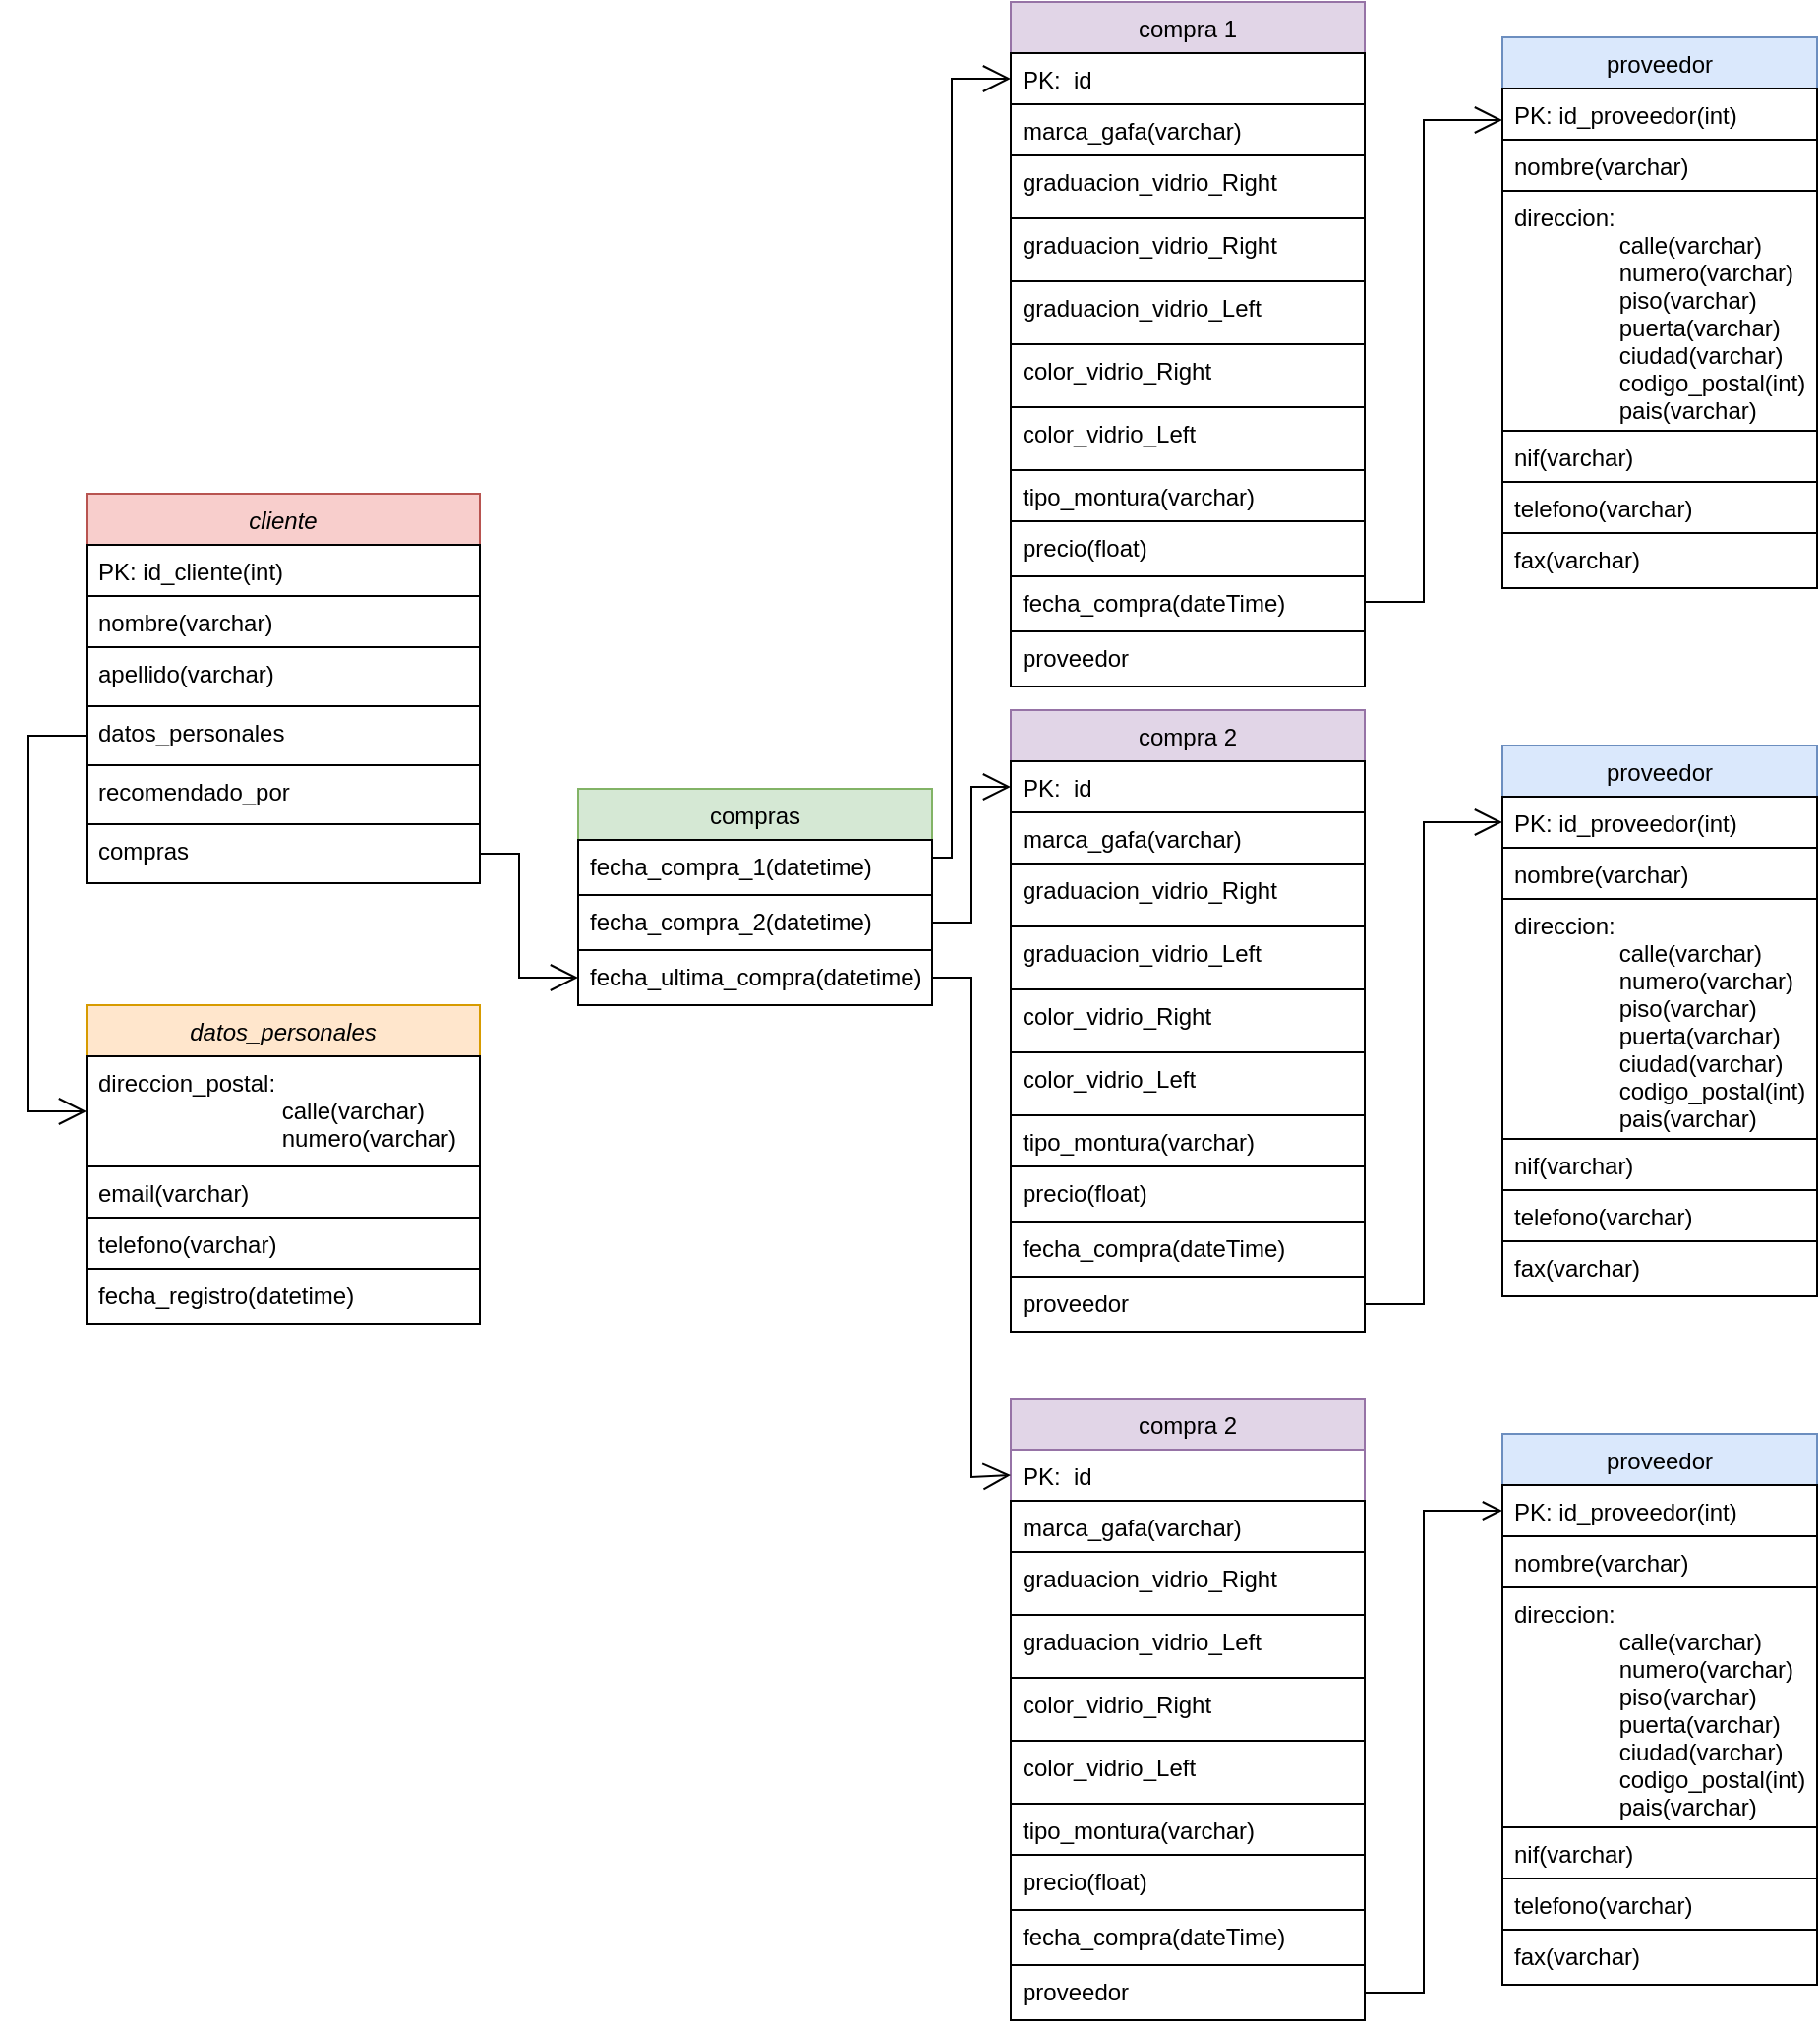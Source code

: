 <mxfile version="24.2.3" type="device">
  <diagram id="C5RBs43oDa-KdzZeNtuy" name="Page-1">
    <mxGraphModel dx="2420" dy="1790" grid="1" gridSize="10" guides="1" tooltips="1" connect="1" arrows="1" fold="1" page="1" pageScale="1" pageWidth="827" pageHeight="1169" math="0" shadow="0">
      <root>
        <mxCell id="WIyWlLk6GJQsqaUBKTNV-0" />
        <mxCell id="WIyWlLk6GJQsqaUBKTNV-1" parent="WIyWlLk6GJQsqaUBKTNV-0" />
        <mxCell id="zkfFHV4jXpPFQw0GAbJ--0" value="cliente" style="swimlane;fontStyle=2;align=center;verticalAlign=top;childLayout=stackLayout;horizontal=1;startSize=26;horizontalStack=0;resizeParent=1;resizeLast=0;collapsible=1;marginBottom=0;rounded=0;shadow=0;strokeWidth=1;fillColor=#f8cecc;strokeColor=#b85450;" parent="WIyWlLk6GJQsqaUBKTNV-1" vertex="1">
          <mxGeometry x="10" y="290" width="200" height="198" as="geometry">
            <mxRectangle x="230" y="140" width="160" height="26" as="alternateBounds" />
          </mxGeometry>
        </mxCell>
        <mxCell id="zkfFHV4jXpPFQw0GAbJ--1" value="PK: id_cliente(int)" style="text;align=left;verticalAlign=top;spacingLeft=4;spacingRight=4;overflow=hidden;rotatable=0;points=[[0,0.5],[1,0.5]];portConstraint=eastwest;strokeColor=default;" parent="zkfFHV4jXpPFQw0GAbJ--0" vertex="1">
          <mxGeometry y="26" width="200" height="26" as="geometry" />
        </mxCell>
        <mxCell id="zkfFHV4jXpPFQw0GAbJ--2" value="nombre(varchar)" style="text;align=left;verticalAlign=top;spacingLeft=4;spacingRight=4;overflow=hidden;rotatable=0;points=[[0,0.5],[1,0.5]];portConstraint=eastwest;rounded=0;shadow=0;html=0;strokeColor=default;" parent="zkfFHV4jXpPFQw0GAbJ--0" vertex="1">
          <mxGeometry y="52" width="200" height="26" as="geometry" />
        </mxCell>
        <mxCell id="zkfFHV4jXpPFQw0GAbJ--3" value="apellido(varchar)" style="text;align=left;verticalAlign=top;spacingLeft=4;spacingRight=4;overflow=hidden;rotatable=0;points=[[0,0.5],[1,0.5]];portConstraint=eastwest;rounded=0;shadow=0;html=0;strokeColor=default;" parent="zkfFHV4jXpPFQw0GAbJ--0" vertex="1">
          <mxGeometry y="78" width="200" height="30" as="geometry" />
        </mxCell>
        <mxCell id="oPwAbHfY-zF33Y3ECF8e-53" value="datos_personales" style="text;align=left;verticalAlign=top;spacingLeft=4;spacingRight=4;overflow=hidden;rotatable=0;points=[[0,0.5],[1,0.5]];portConstraint=eastwest;rounded=0;shadow=0;html=0;strokeColor=default;" vertex="1" parent="zkfFHV4jXpPFQw0GAbJ--0">
          <mxGeometry y="108" width="200" height="30" as="geometry" />
        </mxCell>
        <mxCell id="oPwAbHfY-zF33Y3ECF8e-63" value="recomendado_por" style="text;align=left;verticalAlign=top;spacingLeft=4;spacingRight=4;overflow=hidden;rotatable=0;points=[[0,0.5],[1,0.5]];portConstraint=eastwest;rounded=0;shadow=0;html=0;strokeColor=default;" vertex="1" parent="zkfFHV4jXpPFQw0GAbJ--0">
          <mxGeometry y="138" width="200" height="30" as="geometry" />
        </mxCell>
        <mxCell id="oPwAbHfY-zF33Y3ECF8e-64" value="compras" style="text;align=left;verticalAlign=top;spacingLeft=4;spacingRight=4;overflow=hidden;rotatable=0;points=[[0,0.5],[1,0.5]];portConstraint=eastwest;rounded=0;shadow=0;html=0;strokeColor=default;" vertex="1" parent="zkfFHV4jXpPFQw0GAbJ--0">
          <mxGeometry y="168" width="200" height="30" as="geometry" />
        </mxCell>
        <mxCell id="82wqBcHYUEcF36yQEHFn-15" value="proveedor" style="swimlane;fontStyle=0;align=center;verticalAlign=top;childLayout=stackLayout;horizontal=1;startSize=26;horizontalStack=0;resizeParent=1;resizeLast=0;collapsible=1;marginBottom=0;rounded=0;shadow=0;strokeWidth=1;fillColor=#dae8fc;strokeColor=#6c8ebf;" parent="WIyWlLk6GJQsqaUBKTNV-1" vertex="1">
          <mxGeometry x="730" y="768" width="160" height="280" as="geometry">
            <mxRectangle x="550" y="140" width="160" height="26" as="alternateBounds" />
          </mxGeometry>
        </mxCell>
        <mxCell id="82wqBcHYUEcF36yQEHFn-16" value="PK: id_proveedor(int)" style="text;align=left;verticalAlign=top;spacingLeft=4;spacingRight=4;overflow=hidden;rotatable=0;points=[[0,0.5],[1,0.5]];portConstraint=eastwest;fillColor=none;strokeColor=default;" parent="82wqBcHYUEcF36yQEHFn-15" vertex="1">
          <mxGeometry y="26" width="160" height="26" as="geometry" />
        </mxCell>
        <mxCell id="82wqBcHYUEcF36yQEHFn-17" value="nombre(varchar)" style="text;align=left;verticalAlign=top;spacingLeft=4;spacingRight=4;overflow=hidden;rotatable=0;points=[[0,0.5],[1,0.5]];portConstraint=eastwest;rounded=0;shadow=0;html=0;strokeColor=default;" parent="82wqBcHYUEcF36yQEHFn-15" vertex="1">
          <mxGeometry y="52" width="160" height="26" as="geometry" />
        </mxCell>
        <mxCell id="82wqBcHYUEcF36yQEHFn-18" value="direccion:&#xa;                calle(varchar)&#xa;                numero(varchar)&#xa;                piso(varchar)                &#xa;                puerta(varchar)&#xa;                ciudad(varchar)&#xa;                codigo_postal(int)                &#xa;                pais(varchar)" style="text;align=left;verticalAlign=top;spacingLeft=4;spacingRight=4;overflow=hidden;rotatable=0;points=[[0,0.5],[1,0.5]];portConstraint=eastwest;rounded=0;shadow=0;html=0;strokeColor=default;" parent="82wqBcHYUEcF36yQEHFn-15" vertex="1">
          <mxGeometry y="78" width="160" height="122" as="geometry" />
        </mxCell>
        <mxCell id="82wqBcHYUEcF36yQEHFn-21" value="nif(varchar)" style="text;align=left;verticalAlign=top;spacingLeft=4;spacingRight=4;overflow=hidden;rotatable=0;points=[[0,0.5],[1,0.5]];portConstraint=eastwest;strokeColor=default;" parent="82wqBcHYUEcF36yQEHFn-15" vertex="1">
          <mxGeometry y="200" width="160" height="26" as="geometry" />
        </mxCell>
        <mxCell id="82wqBcHYUEcF36yQEHFn-19" value="telefono(varchar)" style="text;align=left;verticalAlign=top;spacingLeft=4;spacingRight=4;overflow=hidden;rotatable=0;points=[[0,0.5],[1,0.5]];portConstraint=eastwest;rounded=0;shadow=0;html=0;strokeColor=default;" parent="82wqBcHYUEcF36yQEHFn-15" vertex="1">
          <mxGeometry y="226" width="160" height="26" as="geometry" />
        </mxCell>
        <mxCell id="82wqBcHYUEcF36yQEHFn-20" value="fax(varchar)" style="text;align=left;verticalAlign=top;spacingLeft=4;spacingRight=4;overflow=hidden;rotatable=0;points=[[0,0.5],[1,0.5]];portConstraint=eastwest;rounded=0;shadow=0;html=0;strokeColor=default;" parent="82wqBcHYUEcF36yQEHFn-15" vertex="1">
          <mxGeometry y="252" width="160" height="28" as="geometry" />
        </mxCell>
        <mxCell id="82wqBcHYUEcF36yQEHFn-24" value="compras" style="swimlane;fontStyle=0;align=center;verticalAlign=top;childLayout=stackLayout;horizontal=1;startSize=26;horizontalStack=0;resizeParent=1;resizeLast=0;collapsible=1;marginBottom=0;rounded=0;shadow=0;strokeWidth=1;fillColor=#d5e8d4;strokeColor=#82b366;" parent="WIyWlLk6GJQsqaUBKTNV-1" vertex="1">
          <mxGeometry x="260" y="440" width="180" height="110" as="geometry">
            <mxRectangle x="550" y="140" width="160" height="26" as="alternateBounds" />
          </mxGeometry>
        </mxCell>
        <mxCell id="82wqBcHYUEcF36yQEHFn-30" value="fecha_compra_1(datetime)" style="text;align=left;verticalAlign=top;spacingLeft=4;spacingRight=4;overflow=hidden;rotatable=0;points=[[0,0.5],[1,0.5]];portConstraint=eastwest;rounded=0;shadow=0;html=0;strokeColor=default;" parent="82wqBcHYUEcF36yQEHFn-24" vertex="1">
          <mxGeometry y="26" width="180" height="28" as="geometry" />
        </mxCell>
        <mxCell id="oPwAbHfY-zF33Y3ECF8e-61" value="fecha_compra_2(datetime)" style="text;align=left;verticalAlign=top;spacingLeft=4;spacingRight=4;overflow=hidden;rotatable=0;points=[[0,0.5],[1,0.5]];portConstraint=eastwest;rounded=0;shadow=0;html=0;strokeColor=default;" vertex="1" parent="82wqBcHYUEcF36yQEHFn-24">
          <mxGeometry y="54" width="180" height="28" as="geometry" />
        </mxCell>
        <mxCell id="oPwAbHfY-zF33Y3ECF8e-62" value="fecha_ultima_compra(datetime)" style="text;align=left;verticalAlign=top;spacingLeft=4;spacingRight=4;overflow=hidden;rotatable=0;points=[[0,0.5],[1,0.5]];portConstraint=eastwest;rounded=0;shadow=0;html=0;strokeColor=default;" vertex="1" parent="82wqBcHYUEcF36yQEHFn-24">
          <mxGeometry y="82" width="180" height="28" as="geometry" />
        </mxCell>
        <mxCell id="82wqBcHYUEcF36yQEHFn-31" value="compra 1" style="swimlane;fontStyle=0;align=center;verticalAlign=top;childLayout=stackLayout;horizontal=1;startSize=26;horizontalStack=0;resizeParent=1;resizeLast=0;collapsible=1;marginBottom=0;rounded=0;shadow=0;strokeWidth=1;fillColor=#e1d5e7;strokeColor=#9673a6;" parent="WIyWlLk6GJQsqaUBKTNV-1" vertex="1">
          <mxGeometry x="480" y="40" width="180" height="348" as="geometry">
            <mxRectangle x="550" y="140" width="160" height="26" as="alternateBounds" />
          </mxGeometry>
        </mxCell>
        <mxCell id="82wqBcHYUEcF36yQEHFn-68" value="PK:  id" style="text;align=left;verticalAlign=top;spacingLeft=4;spacingRight=4;overflow=hidden;rotatable=0;points=[[0,0.5],[1,0.5]];portConstraint=eastwest;fillColor=none;strokeColor=default;" parent="82wqBcHYUEcF36yQEHFn-31" vertex="1">
          <mxGeometry y="26" width="180" height="26" as="geometry" />
        </mxCell>
        <mxCell id="82wqBcHYUEcF36yQEHFn-39" value="marca_gafa(varchar)" style="text;align=left;verticalAlign=top;spacingLeft=4;spacingRight=4;overflow=hidden;rotatable=0;points=[[0,0.5],[1,0.5]];portConstraint=eastwest;strokeColor=default;" parent="82wqBcHYUEcF36yQEHFn-31" vertex="1">
          <mxGeometry y="52" width="180" height="26" as="geometry" />
        </mxCell>
        <mxCell id="oPwAbHfY-zF33Y3ECF8e-110" value="graduacion_vidrio_Right " style="text;align=left;verticalAlign=top;spacingLeft=4;spacingRight=4;overflow=hidden;rotatable=0;points=[[0,0.5],[1,0.5]];portConstraint=eastwest;rounded=0;shadow=0;html=0;strokeColor=default;" vertex="1" parent="82wqBcHYUEcF36yQEHFn-31">
          <mxGeometry y="78" width="180" height="32" as="geometry" />
        </mxCell>
        <mxCell id="82wqBcHYUEcF36yQEHFn-44" value="graduacion_vidrio_Right " style="text;align=left;verticalAlign=top;spacingLeft=4;spacingRight=4;overflow=hidden;rotatable=0;points=[[0,0.5],[1,0.5]];portConstraint=eastwest;rounded=0;shadow=0;html=0;strokeColor=default;" parent="82wqBcHYUEcF36yQEHFn-31" vertex="1">
          <mxGeometry y="110" width="180" height="32" as="geometry" />
        </mxCell>
        <mxCell id="oPwAbHfY-zF33Y3ECF8e-66" value="graduacion_vidrio_Left " style="text;align=left;verticalAlign=top;spacingLeft=4;spacingRight=4;overflow=hidden;rotatable=0;points=[[0,0.5],[1,0.5]];portConstraint=eastwest;rounded=0;shadow=0;html=0;strokeColor=default;" vertex="1" parent="82wqBcHYUEcF36yQEHFn-31">
          <mxGeometry y="142" width="180" height="32" as="geometry" />
        </mxCell>
        <mxCell id="oPwAbHfY-zF33Y3ECF8e-68" value="color_vidrio_Right " style="text;align=left;verticalAlign=top;spacingLeft=4;spacingRight=4;overflow=hidden;rotatable=0;points=[[0,0.5],[1,0.5]];portConstraint=eastwest;rounded=0;shadow=0;html=0;strokeColor=default;" vertex="1" parent="82wqBcHYUEcF36yQEHFn-31">
          <mxGeometry y="174" width="180" height="32" as="geometry" />
        </mxCell>
        <mxCell id="oPwAbHfY-zF33Y3ECF8e-69" value="color_vidrio_Left " style="text;align=left;verticalAlign=top;spacingLeft=4;spacingRight=4;overflow=hidden;rotatable=0;points=[[0,0.5],[1,0.5]];portConstraint=eastwest;rounded=0;shadow=0;html=0;strokeColor=default;" vertex="1" parent="82wqBcHYUEcF36yQEHFn-31">
          <mxGeometry y="206" width="180" height="32" as="geometry" />
        </mxCell>
        <mxCell id="82wqBcHYUEcF36yQEHFn-37" value="tipo_montura(varchar)" style="text;align=left;verticalAlign=top;spacingLeft=4;spacingRight=4;overflow=hidden;rotatable=0;points=[[0,0.5],[1,0.5]];portConstraint=eastwest;fillColor=none;strokeColor=default;" parent="82wqBcHYUEcF36yQEHFn-31" vertex="1">
          <mxGeometry y="238" width="180" height="26" as="geometry" />
        </mxCell>
        <mxCell id="82wqBcHYUEcF36yQEHFn-41" value="precio(float)" style="text;align=left;verticalAlign=top;spacingLeft=4;spacingRight=4;overflow=hidden;rotatable=0;points=[[0,0.5],[1,0.5]];portConstraint=eastwest;rounded=0;shadow=0;html=0;strokeColor=default;" parent="82wqBcHYUEcF36yQEHFn-31" vertex="1">
          <mxGeometry y="264" width="180" height="28" as="geometry" />
        </mxCell>
        <mxCell id="82wqBcHYUEcF36yQEHFn-40" value="fecha_compra(dateTime)" style="text;align=left;verticalAlign=top;spacingLeft=4;spacingRight=4;overflow=hidden;rotatable=0;points=[[0,0.5],[1,0.5]];portConstraint=eastwest;fillColor=none;strokeColor=default;" parent="82wqBcHYUEcF36yQEHFn-31" vertex="1">
          <mxGeometry y="292" width="180" height="28" as="geometry" />
        </mxCell>
        <mxCell id="oPwAbHfY-zF33Y3ECF8e-67" value="proveedor" style="text;align=left;verticalAlign=top;spacingLeft=4;spacingRight=4;overflow=hidden;rotatable=0;points=[[0,0.5],[1,0.5]];portConstraint=eastwest;fillColor=none;strokeColor=default;" vertex="1" parent="82wqBcHYUEcF36yQEHFn-31">
          <mxGeometry y="320" width="180" height="28" as="geometry" />
        </mxCell>
        <mxCell id="oPwAbHfY-zF33Y3ECF8e-54" value="datos_personales" style="swimlane;fontStyle=2;align=center;verticalAlign=top;childLayout=stackLayout;horizontal=1;startSize=26;horizontalStack=0;resizeParent=1;resizeLast=0;collapsible=1;marginBottom=0;rounded=0;shadow=0;strokeWidth=1;fillColor=#ffe6cc;strokeColor=#d79b00;" vertex="1" parent="WIyWlLk6GJQsqaUBKTNV-1">
          <mxGeometry x="10" y="550" width="200" height="162" as="geometry">
            <mxRectangle x="230" y="140" width="160" height="26" as="alternateBounds" />
          </mxGeometry>
        </mxCell>
        <mxCell id="82wqBcHYUEcF36yQEHFn-0" value="direccion_postal:&#xa;                            calle(varchar)&#xa;                            numero(varchar)" style="text;align=left;verticalAlign=top;spacingLeft=4;spacingRight=4;overflow=hidden;rotatable=0;points=[[0,0.5],[1,0.5]];portConstraint=eastwest;rounded=0;shadow=0;html=0;strokeColor=default;" parent="oPwAbHfY-zF33Y3ECF8e-54" vertex="1">
          <mxGeometry y="26" width="200" height="56" as="geometry" />
        </mxCell>
        <mxCell id="82wqBcHYUEcF36yQEHFn-2" value="email(varchar)" style="text;align=left;verticalAlign=top;spacingLeft=4;spacingRight=4;overflow=hidden;rotatable=0;points=[[0,0.5],[1,0.5]];portConstraint=eastwest;rounded=0;shadow=0;html=0;strokeColor=default;" parent="oPwAbHfY-zF33Y3ECF8e-54" vertex="1">
          <mxGeometry y="82" width="200" height="26" as="geometry" />
        </mxCell>
        <mxCell id="82wqBcHYUEcF36yQEHFn-1" value="telefono(varchar)" style="text;align=left;verticalAlign=top;spacingLeft=4;spacingRight=4;overflow=hidden;rotatable=0;points=[[0,0.5],[1,0.5]];portConstraint=eastwest;rounded=0;shadow=0;html=0;strokeColor=default;" parent="oPwAbHfY-zF33Y3ECF8e-54" vertex="1">
          <mxGeometry y="108" width="200" height="26" as="geometry" />
        </mxCell>
        <mxCell id="82wqBcHYUEcF36yQEHFn-3" value="fecha_registro(datetime)" style="text;align=left;verticalAlign=top;spacingLeft=4;spacingRight=4;overflow=hidden;rotatable=0;points=[[0,0.5],[1,0.5]];portConstraint=eastwest;rounded=0;shadow=0;html=0;strokeColor=default;" parent="oPwAbHfY-zF33Y3ECF8e-54" vertex="1">
          <mxGeometry y="134" width="200" height="28" as="geometry" />
        </mxCell>
        <mxCell id="oPwAbHfY-zF33Y3ECF8e-70" value="compra 2" style="swimlane;fontStyle=0;align=center;verticalAlign=top;childLayout=stackLayout;horizontal=1;startSize=26;horizontalStack=0;resizeParent=1;resizeLast=0;collapsible=1;marginBottom=0;rounded=0;shadow=0;strokeWidth=1;fillColor=#e1d5e7;strokeColor=#9673a6;" vertex="1" parent="WIyWlLk6GJQsqaUBKTNV-1">
          <mxGeometry x="480" y="400" width="180" height="316" as="geometry">
            <mxRectangle x="550" y="140" width="160" height="26" as="alternateBounds" />
          </mxGeometry>
        </mxCell>
        <mxCell id="oPwAbHfY-zF33Y3ECF8e-71" value="PK:  id" style="text;align=left;verticalAlign=top;spacingLeft=4;spacingRight=4;overflow=hidden;rotatable=0;points=[[0,0.5],[1,0.5]];portConstraint=eastwest;fillColor=none;strokeColor=default;" vertex="1" parent="oPwAbHfY-zF33Y3ECF8e-70">
          <mxGeometry y="26" width="180" height="26" as="geometry" />
        </mxCell>
        <mxCell id="oPwAbHfY-zF33Y3ECF8e-72" value="marca_gafa(varchar)" style="text;align=left;verticalAlign=top;spacingLeft=4;spacingRight=4;overflow=hidden;rotatable=0;points=[[0,0.5],[1,0.5]];portConstraint=eastwest;strokeColor=default;" vertex="1" parent="oPwAbHfY-zF33Y3ECF8e-70">
          <mxGeometry y="52" width="180" height="26" as="geometry" />
        </mxCell>
        <mxCell id="oPwAbHfY-zF33Y3ECF8e-73" value="graduacion_vidrio_Right " style="text;align=left;verticalAlign=top;spacingLeft=4;spacingRight=4;overflow=hidden;rotatable=0;points=[[0,0.5],[1,0.5]];portConstraint=eastwest;rounded=0;shadow=0;html=0;strokeColor=default;" vertex="1" parent="oPwAbHfY-zF33Y3ECF8e-70">
          <mxGeometry y="78" width="180" height="32" as="geometry" />
        </mxCell>
        <mxCell id="oPwAbHfY-zF33Y3ECF8e-74" value="graduacion_vidrio_Left " style="text;align=left;verticalAlign=top;spacingLeft=4;spacingRight=4;overflow=hidden;rotatable=0;points=[[0,0.5],[1,0.5]];portConstraint=eastwest;rounded=0;shadow=0;html=0;strokeColor=default;" vertex="1" parent="oPwAbHfY-zF33Y3ECF8e-70">
          <mxGeometry y="110" width="180" height="32" as="geometry" />
        </mxCell>
        <mxCell id="oPwAbHfY-zF33Y3ECF8e-75" value="color_vidrio_Right " style="text;align=left;verticalAlign=top;spacingLeft=4;spacingRight=4;overflow=hidden;rotatable=0;points=[[0,0.5],[1,0.5]];portConstraint=eastwest;rounded=0;shadow=0;html=0;strokeColor=default;" vertex="1" parent="oPwAbHfY-zF33Y3ECF8e-70">
          <mxGeometry y="142" width="180" height="32" as="geometry" />
        </mxCell>
        <mxCell id="oPwAbHfY-zF33Y3ECF8e-76" value="color_vidrio_Left " style="text;align=left;verticalAlign=top;spacingLeft=4;spacingRight=4;overflow=hidden;rotatable=0;points=[[0,0.5],[1,0.5]];portConstraint=eastwest;rounded=0;shadow=0;html=0;strokeColor=default;" vertex="1" parent="oPwAbHfY-zF33Y3ECF8e-70">
          <mxGeometry y="174" width="180" height="32" as="geometry" />
        </mxCell>
        <mxCell id="oPwAbHfY-zF33Y3ECF8e-77" value="tipo_montura(varchar)" style="text;align=left;verticalAlign=top;spacingLeft=4;spacingRight=4;overflow=hidden;rotatable=0;points=[[0,0.5],[1,0.5]];portConstraint=eastwest;fillColor=none;strokeColor=default;" vertex="1" parent="oPwAbHfY-zF33Y3ECF8e-70">
          <mxGeometry y="206" width="180" height="26" as="geometry" />
        </mxCell>
        <mxCell id="oPwAbHfY-zF33Y3ECF8e-78" value="precio(float)" style="text;align=left;verticalAlign=top;spacingLeft=4;spacingRight=4;overflow=hidden;rotatable=0;points=[[0,0.5],[1,0.5]];portConstraint=eastwest;rounded=0;shadow=0;html=0;strokeColor=default;" vertex="1" parent="oPwAbHfY-zF33Y3ECF8e-70">
          <mxGeometry y="232" width="180" height="28" as="geometry" />
        </mxCell>
        <mxCell id="oPwAbHfY-zF33Y3ECF8e-79" value="fecha_compra(dateTime)" style="text;align=left;verticalAlign=top;spacingLeft=4;spacingRight=4;overflow=hidden;rotatable=0;points=[[0,0.5],[1,0.5]];portConstraint=eastwest;fillColor=none;strokeColor=default;" vertex="1" parent="oPwAbHfY-zF33Y3ECF8e-70">
          <mxGeometry y="260" width="180" height="28" as="geometry" />
        </mxCell>
        <mxCell id="oPwAbHfY-zF33Y3ECF8e-80" value="proveedor" style="text;align=left;verticalAlign=top;spacingLeft=4;spacingRight=4;overflow=hidden;rotatable=0;points=[[0,0.5],[1,0.5]];portConstraint=eastwest;fillColor=none;strokeColor=default;" vertex="1" parent="oPwAbHfY-zF33Y3ECF8e-70">
          <mxGeometry y="288" width="180" height="28" as="geometry" />
        </mxCell>
        <mxCell id="oPwAbHfY-zF33Y3ECF8e-81" value="compra 2" style="swimlane;fontStyle=0;align=center;verticalAlign=top;childLayout=stackLayout;horizontal=1;startSize=26;horizontalStack=0;resizeParent=1;resizeLast=0;collapsible=1;marginBottom=0;rounded=0;shadow=0;strokeWidth=1;fillColor=#e1d5e7;strokeColor=#9673a6;" vertex="1" parent="WIyWlLk6GJQsqaUBKTNV-1">
          <mxGeometry x="480" y="750" width="180" height="316" as="geometry">
            <mxRectangle x="550" y="140" width="160" height="26" as="alternateBounds" />
          </mxGeometry>
        </mxCell>
        <mxCell id="oPwAbHfY-zF33Y3ECF8e-82" value="PK:  id" style="text;align=left;verticalAlign=top;spacingLeft=4;spacingRight=4;overflow=hidden;rotatable=0;points=[[0,0.5],[1,0.5]];portConstraint=eastwest;fillColor=none;strokeColor=#9673a6;" vertex="1" parent="oPwAbHfY-zF33Y3ECF8e-81">
          <mxGeometry y="26" width="180" height="26" as="geometry" />
        </mxCell>
        <mxCell id="oPwAbHfY-zF33Y3ECF8e-83" value="marca_gafa(varchar)" style="text;align=left;verticalAlign=top;spacingLeft=4;spacingRight=4;overflow=hidden;rotatable=0;points=[[0,0.5],[1,0.5]];portConstraint=eastwest;strokeColor=default;" vertex="1" parent="oPwAbHfY-zF33Y3ECF8e-81">
          <mxGeometry y="52" width="180" height="26" as="geometry" />
        </mxCell>
        <mxCell id="oPwAbHfY-zF33Y3ECF8e-84" value="graduacion_vidrio_Right " style="text;align=left;verticalAlign=top;spacingLeft=4;spacingRight=4;overflow=hidden;rotatable=0;points=[[0,0.5],[1,0.5]];portConstraint=eastwest;rounded=0;shadow=0;html=0;strokeColor=default;" vertex="1" parent="oPwAbHfY-zF33Y3ECF8e-81">
          <mxGeometry y="78" width="180" height="32" as="geometry" />
        </mxCell>
        <mxCell id="oPwAbHfY-zF33Y3ECF8e-85" value="graduacion_vidrio_Left " style="text;align=left;verticalAlign=top;spacingLeft=4;spacingRight=4;overflow=hidden;rotatable=0;points=[[0,0.5],[1,0.5]];portConstraint=eastwest;rounded=0;shadow=0;html=0;strokeColor=default;" vertex="1" parent="oPwAbHfY-zF33Y3ECF8e-81">
          <mxGeometry y="110" width="180" height="32" as="geometry" />
        </mxCell>
        <mxCell id="oPwAbHfY-zF33Y3ECF8e-86" value="color_vidrio_Right " style="text;align=left;verticalAlign=top;spacingLeft=4;spacingRight=4;overflow=hidden;rotatable=0;points=[[0,0.5],[1,0.5]];portConstraint=eastwest;rounded=0;shadow=0;html=0;strokeColor=default;" vertex="1" parent="oPwAbHfY-zF33Y3ECF8e-81">
          <mxGeometry y="142" width="180" height="32" as="geometry" />
        </mxCell>
        <mxCell id="oPwAbHfY-zF33Y3ECF8e-87" value="color_vidrio_Left " style="text;align=left;verticalAlign=top;spacingLeft=4;spacingRight=4;overflow=hidden;rotatable=0;points=[[0,0.5],[1,0.5]];portConstraint=eastwest;rounded=0;shadow=0;html=0;strokeColor=default;" vertex="1" parent="oPwAbHfY-zF33Y3ECF8e-81">
          <mxGeometry y="174" width="180" height="32" as="geometry" />
        </mxCell>
        <mxCell id="oPwAbHfY-zF33Y3ECF8e-88" value="tipo_montura(varchar)" style="text;align=left;verticalAlign=top;spacingLeft=4;spacingRight=4;overflow=hidden;rotatable=0;points=[[0,0.5],[1,0.5]];portConstraint=eastwest;fillColor=none;strokeColor=default;" vertex="1" parent="oPwAbHfY-zF33Y3ECF8e-81">
          <mxGeometry y="206" width="180" height="26" as="geometry" />
        </mxCell>
        <mxCell id="oPwAbHfY-zF33Y3ECF8e-89" value="precio(float)" style="text;align=left;verticalAlign=top;spacingLeft=4;spacingRight=4;overflow=hidden;rotatable=0;points=[[0,0.5],[1,0.5]];portConstraint=eastwest;rounded=0;shadow=0;html=0;strokeColor=default;" vertex="1" parent="oPwAbHfY-zF33Y3ECF8e-81">
          <mxGeometry y="232" width="180" height="28" as="geometry" />
        </mxCell>
        <mxCell id="oPwAbHfY-zF33Y3ECF8e-90" value="fecha_compra(dateTime)" style="text;align=left;verticalAlign=top;spacingLeft=4;spacingRight=4;overflow=hidden;rotatable=0;points=[[0,0.5],[1,0.5]];portConstraint=eastwest;fillColor=none;strokeColor=default;" vertex="1" parent="oPwAbHfY-zF33Y3ECF8e-81">
          <mxGeometry y="260" width="180" height="28" as="geometry" />
        </mxCell>
        <mxCell id="oPwAbHfY-zF33Y3ECF8e-91" value="proveedor" style="text;align=left;verticalAlign=top;spacingLeft=4;spacingRight=4;overflow=hidden;rotatable=0;points=[[0,0.5],[1,0.5]];portConstraint=eastwest;fillColor=none;strokeColor=default;" vertex="1" parent="oPwAbHfY-zF33Y3ECF8e-81">
          <mxGeometry y="288" width="180" height="28" as="geometry" />
        </mxCell>
        <mxCell id="oPwAbHfY-zF33Y3ECF8e-92" value="proveedor" style="swimlane;fontStyle=0;align=center;verticalAlign=top;childLayout=stackLayout;horizontal=1;startSize=26;horizontalStack=0;resizeParent=1;resizeLast=0;collapsible=1;marginBottom=0;rounded=0;shadow=0;strokeWidth=1;fillColor=#dae8fc;strokeColor=#6c8ebf;" vertex="1" parent="WIyWlLk6GJQsqaUBKTNV-1">
          <mxGeometry x="730" y="418" width="160" height="280" as="geometry">
            <mxRectangle x="550" y="140" width="160" height="26" as="alternateBounds" />
          </mxGeometry>
        </mxCell>
        <mxCell id="oPwAbHfY-zF33Y3ECF8e-93" value="PK: id_proveedor(int)" style="text;align=left;verticalAlign=top;spacingLeft=4;spacingRight=4;overflow=hidden;rotatable=0;points=[[0,0.5],[1,0.5]];portConstraint=eastwest;fillColor=none;strokeColor=default;" vertex="1" parent="oPwAbHfY-zF33Y3ECF8e-92">
          <mxGeometry y="26" width="160" height="26" as="geometry" />
        </mxCell>
        <mxCell id="oPwAbHfY-zF33Y3ECF8e-94" value="nombre(varchar)" style="text;align=left;verticalAlign=top;spacingLeft=4;spacingRight=4;overflow=hidden;rotatable=0;points=[[0,0.5],[1,0.5]];portConstraint=eastwest;rounded=0;shadow=0;html=0;strokeColor=default;" vertex="1" parent="oPwAbHfY-zF33Y3ECF8e-92">
          <mxGeometry y="52" width="160" height="26" as="geometry" />
        </mxCell>
        <mxCell id="oPwAbHfY-zF33Y3ECF8e-95" value="direccion:&#xa;                calle(varchar)&#xa;                numero(varchar)&#xa;                piso(varchar)                &#xa;                puerta(varchar)&#xa;                ciudad(varchar)&#xa;                codigo_postal(int)                &#xa;                pais(varchar)" style="text;align=left;verticalAlign=top;spacingLeft=4;spacingRight=4;overflow=hidden;rotatable=0;points=[[0,0.5],[1,0.5]];portConstraint=eastwest;rounded=0;shadow=0;html=0;strokeColor=default;" vertex="1" parent="oPwAbHfY-zF33Y3ECF8e-92">
          <mxGeometry y="78" width="160" height="122" as="geometry" />
        </mxCell>
        <mxCell id="oPwAbHfY-zF33Y3ECF8e-96" value="nif(varchar)" style="text;align=left;verticalAlign=top;spacingLeft=4;spacingRight=4;overflow=hidden;rotatable=0;points=[[0,0.5],[1,0.5]];portConstraint=eastwest;strokeColor=default;" vertex="1" parent="oPwAbHfY-zF33Y3ECF8e-92">
          <mxGeometry y="200" width="160" height="26" as="geometry" />
        </mxCell>
        <mxCell id="oPwAbHfY-zF33Y3ECF8e-97" value="telefono(varchar)" style="text;align=left;verticalAlign=top;spacingLeft=4;spacingRight=4;overflow=hidden;rotatable=0;points=[[0,0.5],[1,0.5]];portConstraint=eastwest;rounded=0;shadow=0;html=0;strokeColor=default;" vertex="1" parent="oPwAbHfY-zF33Y3ECF8e-92">
          <mxGeometry y="226" width="160" height="26" as="geometry" />
        </mxCell>
        <mxCell id="oPwAbHfY-zF33Y3ECF8e-98" value="fax(varchar)" style="text;align=left;verticalAlign=top;spacingLeft=4;spacingRight=4;overflow=hidden;rotatable=0;points=[[0,0.5],[1,0.5]];portConstraint=eastwest;rounded=0;shadow=0;html=0;strokeColor=default;" vertex="1" parent="oPwAbHfY-zF33Y3ECF8e-92">
          <mxGeometry y="252" width="160" height="28" as="geometry" />
        </mxCell>
        <mxCell id="oPwAbHfY-zF33Y3ECF8e-99" value="proveedor" style="swimlane;fontStyle=0;align=center;verticalAlign=top;childLayout=stackLayout;horizontal=1;startSize=26;horizontalStack=0;resizeParent=1;resizeLast=0;collapsible=1;marginBottom=0;rounded=0;shadow=0;strokeWidth=1;fillColor=#dae8fc;strokeColor=#6c8ebf;" vertex="1" parent="WIyWlLk6GJQsqaUBKTNV-1">
          <mxGeometry x="730" y="58" width="160" height="280" as="geometry">
            <mxRectangle x="550" y="140" width="160" height="26" as="alternateBounds" />
          </mxGeometry>
        </mxCell>
        <mxCell id="oPwAbHfY-zF33Y3ECF8e-100" value="PK: id_proveedor(int)" style="text;align=left;verticalAlign=top;spacingLeft=4;spacingRight=4;overflow=hidden;rotatable=0;points=[[0,0.5],[1,0.5]];portConstraint=eastwest;fillColor=none;strokeColor=default;" vertex="1" parent="oPwAbHfY-zF33Y3ECF8e-99">
          <mxGeometry y="26" width="160" height="26" as="geometry" />
        </mxCell>
        <mxCell id="oPwAbHfY-zF33Y3ECF8e-101" value="nombre(varchar)" style="text;align=left;verticalAlign=top;spacingLeft=4;spacingRight=4;overflow=hidden;rotatable=0;points=[[0,0.5],[1,0.5]];portConstraint=eastwest;rounded=0;shadow=0;html=0;strokeColor=default;" vertex="1" parent="oPwAbHfY-zF33Y3ECF8e-99">
          <mxGeometry y="52" width="160" height="26" as="geometry" />
        </mxCell>
        <mxCell id="oPwAbHfY-zF33Y3ECF8e-102" value="direccion:&#xa;                calle(varchar)&#xa;                numero(varchar)&#xa;                piso(varchar)                &#xa;                puerta(varchar)&#xa;                ciudad(varchar)&#xa;                codigo_postal(int)                &#xa;                pais(varchar)" style="text;align=left;verticalAlign=top;spacingLeft=4;spacingRight=4;overflow=hidden;rotatable=0;points=[[0,0.5],[1,0.5]];portConstraint=eastwest;rounded=0;shadow=0;html=0;strokeColor=default;" vertex="1" parent="oPwAbHfY-zF33Y3ECF8e-99">
          <mxGeometry y="78" width="160" height="122" as="geometry" />
        </mxCell>
        <mxCell id="oPwAbHfY-zF33Y3ECF8e-103" value="nif(varchar)" style="text;align=left;verticalAlign=top;spacingLeft=4;spacingRight=4;overflow=hidden;rotatable=0;points=[[0,0.5],[1,0.5]];portConstraint=eastwest;strokeColor=default;" vertex="1" parent="oPwAbHfY-zF33Y3ECF8e-99">
          <mxGeometry y="200" width="160" height="26" as="geometry" />
        </mxCell>
        <mxCell id="oPwAbHfY-zF33Y3ECF8e-104" value="telefono(varchar)" style="text;align=left;verticalAlign=top;spacingLeft=4;spacingRight=4;overflow=hidden;rotatable=0;points=[[0,0.5],[1,0.5]];portConstraint=eastwest;rounded=0;shadow=0;html=0;strokeColor=default;" vertex="1" parent="oPwAbHfY-zF33Y3ECF8e-99">
          <mxGeometry y="226" width="160" height="26" as="geometry" />
        </mxCell>
        <mxCell id="oPwAbHfY-zF33Y3ECF8e-105" value="fax(varchar)" style="text;align=left;verticalAlign=top;spacingLeft=4;spacingRight=4;overflow=hidden;rotatable=0;points=[[0,0.5],[1,0.5]];portConstraint=eastwest;rounded=0;shadow=0;html=0;strokeColor=default;" vertex="1" parent="oPwAbHfY-zF33Y3ECF8e-99">
          <mxGeometry y="252" width="160" height="28" as="geometry" />
        </mxCell>
        <mxCell id="oPwAbHfY-zF33Y3ECF8e-106" value="" style="endArrow=open;startArrow=none;endFill=0;startFill=0;endSize=8;html=1;verticalAlign=bottom;labelBackgroundColor=none;strokeWidth=1;rounded=0;exitX=1;exitY=0.5;exitDx=0;exitDy=0;entryX=0;entryY=0.5;entryDx=0;entryDy=0;" edge="1" parent="WIyWlLk6GJQsqaUBKTNV-1" source="oPwAbHfY-zF33Y3ECF8e-91" target="82wqBcHYUEcF36yQEHFn-16">
          <mxGeometry width="160" relative="1" as="geometry">
            <mxPoint x="730" y="790" as="sourcePoint" />
            <mxPoint x="890" y="790" as="targetPoint" />
            <Array as="points">
              <mxPoint x="690" y="1052" />
              <mxPoint x="690" y="807" />
            </Array>
          </mxGeometry>
        </mxCell>
        <mxCell id="oPwAbHfY-zF33Y3ECF8e-107" value="" style="endArrow=open;endFill=1;endSize=12;html=1;rounded=0;exitX=1;exitY=0.5;exitDx=0;exitDy=0;entryX=0;entryY=0.5;entryDx=0;entryDy=0;" edge="1" parent="WIyWlLk6GJQsqaUBKTNV-1" source="oPwAbHfY-zF33Y3ECF8e-80" target="oPwAbHfY-zF33Y3ECF8e-93">
          <mxGeometry width="160" relative="1" as="geometry">
            <mxPoint x="710" y="820" as="sourcePoint" />
            <mxPoint x="870" y="820" as="targetPoint" />
            <Array as="points">
              <mxPoint x="690" y="702" />
              <mxPoint x="690" y="457" />
            </Array>
          </mxGeometry>
        </mxCell>
        <mxCell id="oPwAbHfY-zF33Y3ECF8e-108" value="" style="endArrow=open;endFill=1;endSize=12;html=1;rounded=0;exitX=1;exitY=0.5;exitDx=0;exitDy=0;entryX=0;entryY=0.5;entryDx=0;entryDy=0;" edge="1" parent="WIyWlLk6GJQsqaUBKTNV-1">
          <mxGeometry width="160" relative="1" as="geometry">
            <mxPoint x="660" y="345" as="sourcePoint" />
            <mxPoint x="730" y="100" as="targetPoint" />
            <Array as="points">
              <mxPoint x="690" y="345" />
              <mxPoint x="690" y="100" />
            </Array>
          </mxGeometry>
        </mxCell>
        <mxCell id="oPwAbHfY-zF33Y3ECF8e-109" value="" style="endArrow=open;endFill=1;endSize=12;html=1;rounded=0;exitX=1;exitY=0.5;exitDx=0;exitDy=0;entryX=0;entryY=0.5;entryDx=0;entryDy=0;" edge="1" parent="WIyWlLk6GJQsqaUBKTNV-1" target="82wqBcHYUEcF36yQEHFn-68">
          <mxGeometry width="160" relative="1" as="geometry">
            <mxPoint x="440" y="475" as="sourcePoint" />
            <mxPoint x="510" y="230" as="targetPoint" />
            <Array as="points">
              <mxPoint x="450" y="475" />
              <mxPoint x="450" y="79" />
            </Array>
          </mxGeometry>
        </mxCell>
        <mxCell id="oPwAbHfY-zF33Y3ECF8e-111" value="" style="endArrow=open;endFill=1;endSize=12;html=1;rounded=0;exitX=1;exitY=0.5;exitDx=0;exitDy=0;entryX=0;entryY=0.5;entryDx=0;entryDy=0;" edge="1" parent="WIyWlLk6GJQsqaUBKTNV-1" source="oPwAbHfY-zF33Y3ECF8e-61" target="oPwAbHfY-zF33Y3ECF8e-71">
          <mxGeometry width="160" relative="1" as="geometry">
            <mxPoint x="410" y="400" as="sourcePoint" />
            <mxPoint x="570" y="400" as="targetPoint" />
            <Array as="points">
              <mxPoint x="460" y="508" />
              <mxPoint x="460" y="439" />
            </Array>
          </mxGeometry>
        </mxCell>
        <mxCell id="oPwAbHfY-zF33Y3ECF8e-112" value="" style="endArrow=open;endFill=1;endSize=12;html=1;rounded=0;exitX=1;exitY=0.5;exitDx=0;exitDy=0;entryX=0;entryY=0.5;entryDx=0;entryDy=0;" edge="1" parent="WIyWlLk6GJQsqaUBKTNV-1" source="oPwAbHfY-zF33Y3ECF8e-62" target="oPwAbHfY-zF33Y3ECF8e-82">
          <mxGeometry width="160" relative="1" as="geometry">
            <mxPoint x="440" y="570" as="sourcePoint" />
            <mxPoint x="600" y="570" as="targetPoint" />
            <Array as="points">
              <mxPoint x="460" y="536" />
              <mxPoint x="460" y="790" />
            </Array>
          </mxGeometry>
        </mxCell>
        <mxCell id="oPwAbHfY-zF33Y3ECF8e-113" value="" style="endArrow=open;endFill=1;endSize=12;html=1;rounded=0;exitX=1;exitY=0.5;exitDx=0;exitDy=0;entryX=0;entryY=0.5;entryDx=0;entryDy=0;" edge="1" parent="WIyWlLk6GJQsqaUBKTNV-1" source="oPwAbHfY-zF33Y3ECF8e-64" target="oPwAbHfY-zF33Y3ECF8e-62">
          <mxGeometry width="160" relative="1" as="geometry">
            <mxPoint x="180" y="460" as="sourcePoint" />
            <mxPoint x="340" y="460" as="targetPoint" />
            <Array as="points">
              <mxPoint x="230" y="473" />
              <mxPoint x="230" y="536" />
            </Array>
          </mxGeometry>
        </mxCell>
        <mxCell id="oPwAbHfY-zF33Y3ECF8e-114" value="" style="endArrow=open;endFill=1;endSize=12;html=1;rounded=0;exitX=0;exitY=0.5;exitDx=0;exitDy=0;entryX=0;entryY=0.5;entryDx=0;entryDy=0;" edge="1" parent="WIyWlLk6GJQsqaUBKTNV-1" source="oPwAbHfY-zF33Y3ECF8e-53" target="82wqBcHYUEcF36yQEHFn-0">
          <mxGeometry width="160" relative="1" as="geometry">
            <mxPoint x="30" y="510" as="sourcePoint" />
            <mxPoint x="190" y="510" as="targetPoint" />
            <Array as="points">
              <mxPoint x="-20" y="413" />
              <mxPoint x="-20" y="604" />
            </Array>
          </mxGeometry>
        </mxCell>
      </root>
    </mxGraphModel>
  </diagram>
</mxfile>
